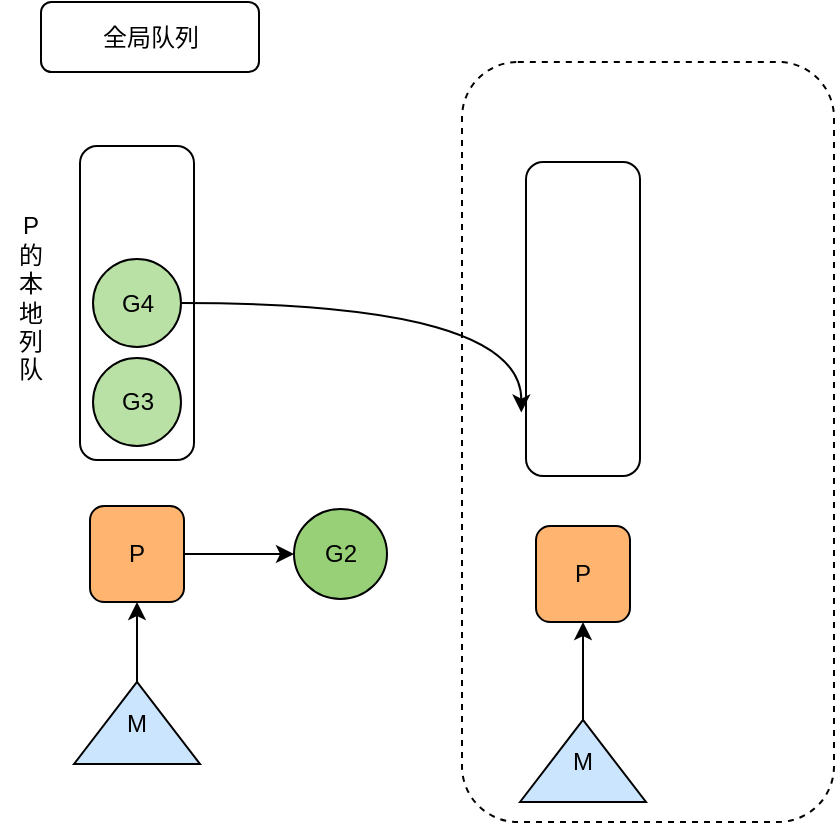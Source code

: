 <mxfile version="21.1.4" type="github">
  <diagram name="第 1 页" id="TTBXimpqEGSb7tdmZf9I">
    <mxGraphModel dx="2076" dy="1158" grid="0" gridSize="10" guides="1" tooltips="1" connect="1" arrows="1" fold="1" page="1" pageScale="1" pageWidth="827" pageHeight="1169" math="0" shadow="0">
      <root>
        <mxCell id="0" />
        <mxCell id="1" parent="0" />
        <mxCell id="SKKMfjSVf2G3U56w514D-72" value="全局队列" style="rounded=1;whiteSpace=wrap;html=1;" vertex="1" parent="1">
          <mxGeometry x="162.5" y="290" width="109" height="35" as="geometry" />
        </mxCell>
        <mxCell id="SKKMfjSVf2G3U56w514D-73" value="" style="rounded=1;whiteSpace=wrap;html=1;" vertex="1" parent="1">
          <mxGeometry x="182" y="362" width="57" height="157" as="geometry" />
        </mxCell>
        <mxCell id="SKKMfjSVf2G3U56w514D-74" value="G4" style="ellipse;whiteSpace=wrap;html=1;aspect=fixed;fillColor=#B9E0A5;" vertex="1" parent="1">
          <mxGeometry x="188.5" y="418.5" width="44" height="44" as="geometry" />
        </mxCell>
        <mxCell id="SKKMfjSVf2G3U56w514D-75" value="G3" style="ellipse;whiteSpace=wrap;html=1;aspect=fixed;fillColor=#B9E0A5;" vertex="1" parent="1">
          <mxGeometry x="188.5" y="468" width="44" height="44" as="geometry" />
        </mxCell>
        <mxCell id="SKKMfjSVf2G3U56w514D-92" value="" style="edgeStyle=orthogonalEdgeStyle;curved=1;rounded=0;orthogonalLoop=1;jettySize=auto;html=1;" edge="1" parent="1" source="SKKMfjSVf2G3U56w514D-76" target="SKKMfjSVf2G3U56w514D-91">
          <mxGeometry relative="1" as="geometry" />
        </mxCell>
        <mxCell id="SKKMfjSVf2G3U56w514D-76" value="P" style="rounded=1;whiteSpace=wrap;html=1;fillColor=#FFB570;" vertex="1" parent="1">
          <mxGeometry x="187" y="542" width="47" height="48" as="geometry" />
        </mxCell>
        <mxCell id="SKKMfjSVf2G3U56w514D-81" style="edgeStyle=orthogonalEdgeStyle;rounded=0;orthogonalLoop=1;jettySize=auto;html=1;entryX=0.5;entryY=1;entryDx=0;entryDy=0;" edge="1" parent="1" source="SKKMfjSVf2G3U56w514D-77" target="SKKMfjSVf2G3U56w514D-76">
          <mxGeometry relative="1" as="geometry" />
        </mxCell>
        <mxCell id="SKKMfjSVf2G3U56w514D-77" value="M" style="triangle;whiteSpace=wrap;html=1;direction=north;fillColor=#CCE5FF;" vertex="1" parent="1">
          <mxGeometry x="179" y="630" width="63" height="41" as="geometry" />
        </mxCell>
        <mxCell id="SKKMfjSVf2G3U56w514D-82" value="" style="rounded=1;whiteSpace=wrap;html=1;dashed=1;" vertex="1" parent="1">
          <mxGeometry x="373" y="320" width="186" height="380" as="geometry" />
        </mxCell>
        <mxCell id="SKKMfjSVf2G3U56w514D-83" value="" style="rounded=1;whiteSpace=wrap;html=1;" vertex="1" parent="1">
          <mxGeometry x="405" y="370" width="57" height="157" as="geometry" />
        </mxCell>
        <mxCell id="SKKMfjSVf2G3U56w514D-84" value="P" style="rounded=1;whiteSpace=wrap;html=1;fillColor=#FFB570;" vertex="1" parent="1">
          <mxGeometry x="410" y="552" width="47" height="48" as="geometry" />
        </mxCell>
        <mxCell id="SKKMfjSVf2G3U56w514D-86" value="" style="edgeStyle=orthogonalEdgeStyle;rounded=0;orthogonalLoop=1;jettySize=auto;html=1;" edge="1" parent="1" source="SKKMfjSVf2G3U56w514D-85" target="SKKMfjSVf2G3U56w514D-84">
          <mxGeometry relative="1" as="geometry" />
        </mxCell>
        <mxCell id="SKKMfjSVf2G3U56w514D-85" value="M" style="triangle;whiteSpace=wrap;html=1;direction=north;fillColor=#CCE5FF;" vertex="1" parent="1">
          <mxGeometry x="402" y="649" width="63" height="41" as="geometry" />
        </mxCell>
        <mxCell id="SKKMfjSVf2G3U56w514D-89" style="edgeStyle=orthogonalEdgeStyle;curved=1;rounded=0;orthogonalLoop=1;jettySize=auto;html=1;entryX=-0.041;entryY=0.798;entryDx=0;entryDy=0;entryPerimeter=0;" edge="1" parent="1" source="SKKMfjSVf2G3U56w514D-74" target="SKKMfjSVf2G3U56w514D-83">
          <mxGeometry relative="1" as="geometry">
            <Array as="points">
              <mxPoint x="403" y="441" />
            </Array>
          </mxGeometry>
        </mxCell>
        <mxCell id="SKKMfjSVf2G3U56w514D-91" value="G2" style="ellipse;whiteSpace=wrap;html=1;fillColor=#97D077;rounded=1;" vertex="1" parent="1">
          <mxGeometry x="289" y="543.5" width="46.5" height="45" as="geometry" />
        </mxCell>
        <mxCell id="SKKMfjSVf2G3U56w514D-93" value="P&lt;br&gt;的&lt;br&gt;本&lt;br&gt;地&lt;br&gt;列&lt;br&gt;队" style="text;html=1;strokeColor=none;fillColor=none;align=center;verticalAlign=middle;whiteSpace=wrap;rounded=0;" vertex="1" parent="1">
          <mxGeometry x="142" y="368" width="31" height="140" as="geometry" />
        </mxCell>
      </root>
    </mxGraphModel>
  </diagram>
</mxfile>
